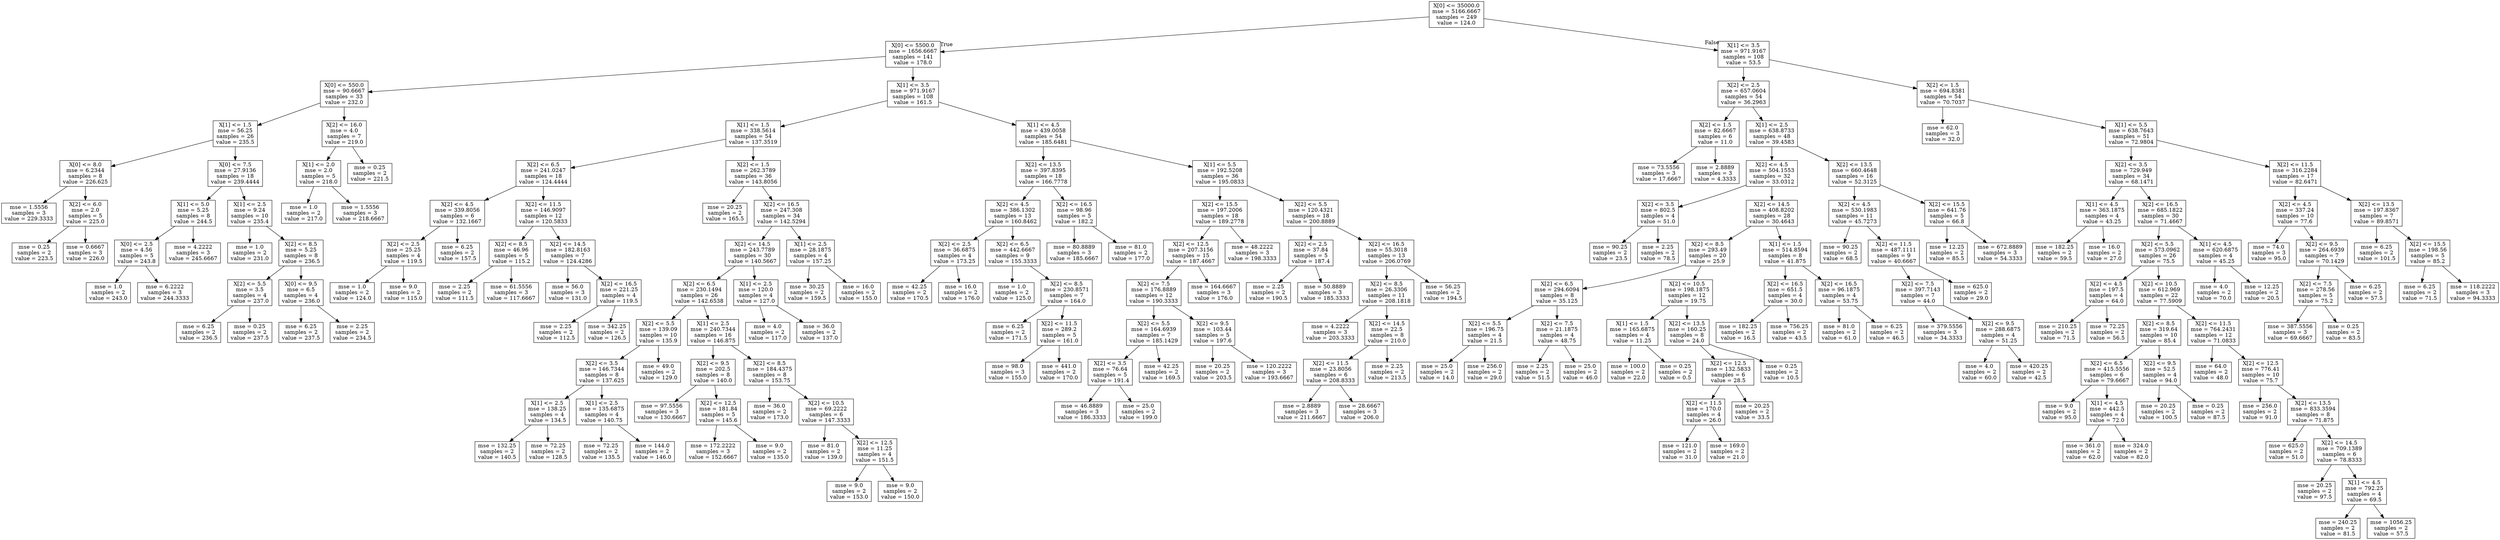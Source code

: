 digraph Tree {
node [shape=box] ;
0 [label="X[0] <= 35000.0\nmse = 5166.6667\nsamples = 249\nvalue = 124.0"] ;
1 [label="X[0] <= 5500.0\nmse = 1656.6667\nsamples = 141\nvalue = 178.0"] ;
0 -> 1 [labeldistance=2.5, labelangle=45, headlabel="True"] ;
2 [label="X[0] <= 550.0\nmse = 90.6667\nsamples = 33\nvalue = 232.0"] ;
1 -> 2 ;
3 [label="X[1] <= 1.5\nmse = 56.25\nsamples = 26\nvalue = 235.5"] ;
2 -> 3 ;
4 [label="X[0] <= 8.0\nmse = 6.2344\nsamples = 8\nvalue = 226.625"] ;
3 -> 4 ;
5 [label="mse = 1.5556\nsamples = 3\nvalue = 229.3333"] ;
4 -> 5 ;
6 [label="X[2] <= 6.0\nmse = 2.0\nsamples = 5\nvalue = 225.0"] ;
4 -> 6 ;
7 [label="mse = 0.25\nsamples = 2\nvalue = 223.5"] ;
6 -> 7 ;
8 [label="mse = 0.6667\nsamples = 3\nvalue = 226.0"] ;
6 -> 8 ;
9 [label="X[0] <= 7.5\nmse = 27.9136\nsamples = 18\nvalue = 239.4444"] ;
3 -> 9 ;
10 [label="X[1] <= 5.0\nmse = 5.25\nsamples = 8\nvalue = 244.5"] ;
9 -> 10 ;
11 [label="X[0] <= 2.5\nmse = 4.56\nsamples = 5\nvalue = 243.8"] ;
10 -> 11 ;
12 [label="mse = 1.0\nsamples = 2\nvalue = 243.0"] ;
11 -> 12 ;
13 [label="mse = 6.2222\nsamples = 3\nvalue = 244.3333"] ;
11 -> 13 ;
14 [label="mse = 4.2222\nsamples = 3\nvalue = 245.6667"] ;
10 -> 14 ;
15 [label="X[1] <= 2.5\nmse = 9.24\nsamples = 10\nvalue = 235.4"] ;
9 -> 15 ;
16 [label="mse = 1.0\nsamples = 2\nvalue = 231.0"] ;
15 -> 16 ;
17 [label="X[2] <= 8.5\nmse = 5.25\nsamples = 8\nvalue = 236.5"] ;
15 -> 17 ;
18 [label="X[2] <= 5.5\nmse = 3.5\nsamples = 4\nvalue = 237.0"] ;
17 -> 18 ;
19 [label="mse = 6.25\nsamples = 2\nvalue = 236.5"] ;
18 -> 19 ;
20 [label="mse = 0.25\nsamples = 2\nvalue = 237.5"] ;
18 -> 20 ;
21 [label="X[0] <= 9.5\nmse = 6.5\nsamples = 4\nvalue = 236.0"] ;
17 -> 21 ;
22 [label="mse = 6.25\nsamples = 2\nvalue = 237.5"] ;
21 -> 22 ;
23 [label="mse = 2.25\nsamples = 2\nvalue = 234.5"] ;
21 -> 23 ;
24 [label="X[2] <= 16.0\nmse = 4.0\nsamples = 7\nvalue = 219.0"] ;
2 -> 24 ;
25 [label="X[1] <= 2.0\nmse = 2.0\nsamples = 5\nvalue = 218.0"] ;
24 -> 25 ;
26 [label="mse = 1.0\nsamples = 2\nvalue = 217.0"] ;
25 -> 26 ;
27 [label="mse = 1.5556\nsamples = 3\nvalue = 218.6667"] ;
25 -> 27 ;
28 [label="mse = 0.25\nsamples = 2\nvalue = 221.5"] ;
24 -> 28 ;
29 [label="X[1] <= 3.5\nmse = 971.9167\nsamples = 108\nvalue = 161.5"] ;
1 -> 29 ;
30 [label="X[1] <= 1.5\nmse = 338.5614\nsamples = 54\nvalue = 137.3519"] ;
29 -> 30 ;
31 [label="X[2] <= 6.5\nmse = 241.0247\nsamples = 18\nvalue = 124.4444"] ;
30 -> 31 ;
32 [label="X[2] <= 4.5\nmse = 339.8056\nsamples = 6\nvalue = 132.1667"] ;
31 -> 32 ;
33 [label="X[2] <= 2.5\nmse = 25.25\nsamples = 4\nvalue = 119.5"] ;
32 -> 33 ;
34 [label="mse = 1.0\nsamples = 2\nvalue = 124.0"] ;
33 -> 34 ;
35 [label="mse = 9.0\nsamples = 2\nvalue = 115.0"] ;
33 -> 35 ;
36 [label="mse = 6.25\nsamples = 2\nvalue = 157.5"] ;
32 -> 36 ;
37 [label="X[2] <= 11.5\nmse = 146.9097\nsamples = 12\nvalue = 120.5833"] ;
31 -> 37 ;
38 [label="X[2] <= 8.5\nmse = 46.96\nsamples = 5\nvalue = 115.2"] ;
37 -> 38 ;
39 [label="mse = 2.25\nsamples = 2\nvalue = 111.5"] ;
38 -> 39 ;
40 [label="mse = 61.5556\nsamples = 3\nvalue = 117.6667"] ;
38 -> 40 ;
41 [label="X[2] <= 14.5\nmse = 182.8163\nsamples = 7\nvalue = 124.4286"] ;
37 -> 41 ;
42 [label="mse = 56.0\nsamples = 3\nvalue = 131.0"] ;
41 -> 42 ;
43 [label="X[2] <= 16.5\nmse = 221.25\nsamples = 4\nvalue = 119.5"] ;
41 -> 43 ;
44 [label="mse = 2.25\nsamples = 2\nvalue = 112.5"] ;
43 -> 44 ;
45 [label="mse = 342.25\nsamples = 2\nvalue = 126.5"] ;
43 -> 45 ;
46 [label="X[2] <= 1.5\nmse = 262.3789\nsamples = 36\nvalue = 143.8056"] ;
30 -> 46 ;
47 [label="mse = 20.25\nsamples = 2\nvalue = 165.5"] ;
46 -> 47 ;
48 [label="X[2] <= 16.5\nmse = 247.308\nsamples = 34\nvalue = 142.5294"] ;
46 -> 48 ;
49 [label="X[2] <= 14.5\nmse = 243.7789\nsamples = 30\nvalue = 140.5667"] ;
48 -> 49 ;
50 [label="X[2] <= 6.5\nmse = 230.1494\nsamples = 26\nvalue = 142.6538"] ;
49 -> 50 ;
51 [label="X[2] <= 5.5\nmse = 139.09\nsamples = 10\nvalue = 135.9"] ;
50 -> 51 ;
52 [label="X[2] <= 3.5\nmse = 146.7344\nsamples = 8\nvalue = 137.625"] ;
51 -> 52 ;
53 [label="X[1] <= 2.5\nmse = 138.25\nsamples = 4\nvalue = 134.5"] ;
52 -> 53 ;
54 [label="mse = 132.25\nsamples = 2\nvalue = 140.5"] ;
53 -> 54 ;
55 [label="mse = 72.25\nsamples = 2\nvalue = 128.5"] ;
53 -> 55 ;
56 [label="X[1] <= 2.5\nmse = 135.6875\nsamples = 4\nvalue = 140.75"] ;
52 -> 56 ;
57 [label="mse = 72.25\nsamples = 2\nvalue = 135.5"] ;
56 -> 57 ;
58 [label="mse = 144.0\nsamples = 2\nvalue = 146.0"] ;
56 -> 58 ;
59 [label="mse = 49.0\nsamples = 2\nvalue = 129.0"] ;
51 -> 59 ;
60 [label="X[1] <= 2.5\nmse = 240.7344\nsamples = 16\nvalue = 146.875"] ;
50 -> 60 ;
61 [label="X[2] <= 9.5\nmse = 202.5\nsamples = 8\nvalue = 140.0"] ;
60 -> 61 ;
62 [label="mse = 97.5556\nsamples = 3\nvalue = 130.6667"] ;
61 -> 62 ;
63 [label="X[2] <= 12.5\nmse = 181.84\nsamples = 5\nvalue = 145.6"] ;
61 -> 63 ;
64 [label="mse = 172.2222\nsamples = 3\nvalue = 152.6667"] ;
63 -> 64 ;
65 [label="mse = 9.0\nsamples = 2\nvalue = 135.0"] ;
63 -> 65 ;
66 [label="X[2] <= 8.5\nmse = 184.4375\nsamples = 8\nvalue = 153.75"] ;
60 -> 66 ;
67 [label="mse = 36.0\nsamples = 2\nvalue = 173.0"] ;
66 -> 67 ;
68 [label="X[2] <= 10.5\nmse = 69.2222\nsamples = 6\nvalue = 147.3333"] ;
66 -> 68 ;
69 [label="mse = 81.0\nsamples = 2\nvalue = 139.0"] ;
68 -> 69 ;
70 [label="X[2] <= 12.5\nmse = 11.25\nsamples = 4\nvalue = 151.5"] ;
68 -> 70 ;
71 [label="mse = 9.0\nsamples = 2\nvalue = 153.0"] ;
70 -> 71 ;
72 [label="mse = 9.0\nsamples = 2\nvalue = 150.0"] ;
70 -> 72 ;
73 [label="X[1] <= 2.5\nmse = 120.0\nsamples = 4\nvalue = 127.0"] ;
49 -> 73 ;
74 [label="mse = 4.0\nsamples = 2\nvalue = 117.0"] ;
73 -> 74 ;
75 [label="mse = 36.0\nsamples = 2\nvalue = 137.0"] ;
73 -> 75 ;
76 [label="X[1] <= 2.5\nmse = 28.1875\nsamples = 4\nvalue = 157.25"] ;
48 -> 76 ;
77 [label="mse = 30.25\nsamples = 2\nvalue = 159.5"] ;
76 -> 77 ;
78 [label="mse = 16.0\nsamples = 2\nvalue = 155.0"] ;
76 -> 78 ;
79 [label="X[1] <= 4.5\nmse = 439.0058\nsamples = 54\nvalue = 185.6481"] ;
29 -> 79 ;
80 [label="X[2] <= 13.5\nmse = 397.8395\nsamples = 18\nvalue = 166.7778"] ;
79 -> 80 ;
81 [label="X[2] <= 4.5\nmse = 386.1302\nsamples = 13\nvalue = 160.8462"] ;
80 -> 81 ;
82 [label="X[2] <= 2.5\nmse = 36.6875\nsamples = 4\nvalue = 173.25"] ;
81 -> 82 ;
83 [label="mse = 42.25\nsamples = 2\nvalue = 170.5"] ;
82 -> 83 ;
84 [label="mse = 16.0\nsamples = 2\nvalue = 176.0"] ;
82 -> 84 ;
85 [label="X[2] <= 6.5\nmse = 442.6667\nsamples = 9\nvalue = 155.3333"] ;
81 -> 85 ;
86 [label="mse = 1.0\nsamples = 2\nvalue = 125.0"] ;
85 -> 86 ;
87 [label="X[2] <= 8.5\nmse = 230.8571\nsamples = 7\nvalue = 164.0"] ;
85 -> 87 ;
88 [label="mse = 6.25\nsamples = 2\nvalue = 171.5"] ;
87 -> 88 ;
89 [label="X[2] <= 11.5\nmse = 289.2\nsamples = 5\nvalue = 161.0"] ;
87 -> 89 ;
90 [label="mse = 98.0\nsamples = 3\nvalue = 155.0"] ;
89 -> 90 ;
91 [label="mse = 441.0\nsamples = 2\nvalue = 170.0"] ;
89 -> 91 ;
92 [label="X[2] <= 16.5\nmse = 98.96\nsamples = 5\nvalue = 182.2"] ;
80 -> 92 ;
93 [label="mse = 80.8889\nsamples = 3\nvalue = 185.6667"] ;
92 -> 93 ;
94 [label="mse = 81.0\nsamples = 2\nvalue = 177.0"] ;
92 -> 94 ;
95 [label="X[1] <= 5.5\nmse = 192.5208\nsamples = 36\nvalue = 195.0833"] ;
79 -> 95 ;
96 [label="X[2] <= 15.5\nmse = 197.2006\nsamples = 18\nvalue = 189.2778"] ;
95 -> 96 ;
97 [label="X[2] <= 12.5\nmse = 207.3156\nsamples = 15\nvalue = 187.4667"] ;
96 -> 97 ;
98 [label="X[2] <= 7.5\nmse = 176.8889\nsamples = 12\nvalue = 190.3333"] ;
97 -> 98 ;
99 [label="X[2] <= 5.5\nmse = 164.6939\nsamples = 7\nvalue = 185.1429"] ;
98 -> 99 ;
100 [label="X[2] <= 3.5\nmse = 76.64\nsamples = 5\nvalue = 191.4"] ;
99 -> 100 ;
101 [label="mse = 46.8889\nsamples = 3\nvalue = 186.3333"] ;
100 -> 101 ;
102 [label="mse = 25.0\nsamples = 2\nvalue = 199.0"] ;
100 -> 102 ;
103 [label="mse = 42.25\nsamples = 2\nvalue = 169.5"] ;
99 -> 103 ;
104 [label="X[2] <= 9.5\nmse = 103.44\nsamples = 5\nvalue = 197.6"] ;
98 -> 104 ;
105 [label="mse = 20.25\nsamples = 2\nvalue = 203.5"] ;
104 -> 105 ;
106 [label="mse = 120.2222\nsamples = 3\nvalue = 193.6667"] ;
104 -> 106 ;
107 [label="mse = 164.6667\nsamples = 3\nvalue = 176.0"] ;
97 -> 107 ;
108 [label="mse = 48.2222\nsamples = 3\nvalue = 198.3333"] ;
96 -> 108 ;
109 [label="X[2] <= 5.5\nmse = 120.4321\nsamples = 18\nvalue = 200.8889"] ;
95 -> 109 ;
110 [label="X[2] <= 2.5\nmse = 37.84\nsamples = 5\nvalue = 187.4"] ;
109 -> 110 ;
111 [label="mse = 2.25\nsamples = 2\nvalue = 190.5"] ;
110 -> 111 ;
112 [label="mse = 50.8889\nsamples = 3\nvalue = 185.3333"] ;
110 -> 112 ;
113 [label="X[2] <= 16.5\nmse = 55.3018\nsamples = 13\nvalue = 206.0769"] ;
109 -> 113 ;
114 [label="X[2] <= 8.5\nmse = 26.3306\nsamples = 11\nvalue = 208.1818"] ;
113 -> 114 ;
115 [label="mse = 4.2222\nsamples = 3\nvalue = 203.3333"] ;
114 -> 115 ;
116 [label="X[2] <= 14.5\nmse = 22.5\nsamples = 8\nvalue = 210.0"] ;
114 -> 116 ;
117 [label="X[2] <= 11.5\nmse = 23.8056\nsamples = 6\nvalue = 208.8333"] ;
116 -> 117 ;
118 [label="mse = 2.8889\nsamples = 3\nvalue = 211.6667"] ;
117 -> 118 ;
119 [label="mse = 28.6667\nsamples = 3\nvalue = 206.0"] ;
117 -> 119 ;
120 [label="mse = 2.25\nsamples = 2\nvalue = 213.5"] ;
116 -> 120 ;
121 [label="mse = 56.25\nsamples = 2\nvalue = 194.5"] ;
113 -> 121 ;
122 [label="X[1] <= 3.5\nmse = 971.9167\nsamples = 108\nvalue = 53.5"] ;
0 -> 122 [labeldistance=2.5, labelangle=-45, headlabel="False"] ;
123 [label="X[2] <= 2.5\nmse = 657.0604\nsamples = 54\nvalue = 36.2963"] ;
122 -> 123 ;
124 [label="X[2] <= 1.5\nmse = 82.6667\nsamples = 6\nvalue = 11.0"] ;
123 -> 124 ;
125 [label="mse = 73.5556\nsamples = 3\nvalue = 17.6667"] ;
124 -> 125 ;
126 [label="mse = 2.8889\nsamples = 3\nvalue = 4.3333"] ;
124 -> 126 ;
127 [label="X[1] <= 2.5\nmse = 638.8733\nsamples = 48\nvalue = 39.4583"] ;
123 -> 127 ;
128 [label="X[2] <= 4.5\nmse = 504.1553\nsamples = 32\nvalue = 33.0312"] ;
127 -> 128 ;
129 [label="X[2] <= 3.5\nmse = 802.5\nsamples = 4\nvalue = 51.0"] ;
128 -> 129 ;
130 [label="mse = 90.25\nsamples = 2\nvalue = 23.5"] ;
129 -> 130 ;
131 [label="mse = 2.25\nsamples = 2\nvalue = 78.5"] ;
129 -> 131 ;
132 [label="X[2] <= 14.5\nmse = 408.8202\nsamples = 28\nvalue = 30.4643"] ;
128 -> 132 ;
133 [label="X[2] <= 8.5\nmse = 293.49\nsamples = 20\nvalue = 25.9"] ;
132 -> 133 ;
134 [label="X[2] <= 6.5\nmse = 294.6094\nsamples = 8\nvalue = 35.125"] ;
133 -> 134 ;
135 [label="X[2] <= 5.5\nmse = 196.75\nsamples = 4\nvalue = 21.5"] ;
134 -> 135 ;
136 [label="mse = 25.0\nsamples = 2\nvalue = 14.0"] ;
135 -> 136 ;
137 [label="mse = 256.0\nsamples = 2\nvalue = 29.0"] ;
135 -> 137 ;
138 [label="X[2] <= 7.5\nmse = 21.1875\nsamples = 4\nvalue = 48.75"] ;
134 -> 138 ;
139 [label="mse = 2.25\nsamples = 2\nvalue = 51.5"] ;
138 -> 139 ;
140 [label="mse = 25.0\nsamples = 2\nvalue = 46.0"] ;
138 -> 140 ;
141 [label="X[2] <= 10.5\nmse = 198.1875\nsamples = 12\nvalue = 19.75"] ;
133 -> 141 ;
142 [label="X[1] <= 1.5\nmse = 165.6875\nsamples = 4\nvalue = 11.25"] ;
141 -> 142 ;
143 [label="mse = 100.0\nsamples = 2\nvalue = 22.0"] ;
142 -> 143 ;
144 [label="mse = 0.25\nsamples = 2\nvalue = 0.5"] ;
142 -> 144 ;
145 [label="X[2] <= 13.5\nmse = 160.25\nsamples = 8\nvalue = 24.0"] ;
141 -> 145 ;
146 [label="X[2] <= 12.5\nmse = 132.5833\nsamples = 6\nvalue = 28.5"] ;
145 -> 146 ;
147 [label="X[2] <= 11.5\nmse = 170.0\nsamples = 4\nvalue = 26.0"] ;
146 -> 147 ;
148 [label="mse = 121.0\nsamples = 2\nvalue = 31.0"] ;
147 -> 148 ;
149 [label="mse = 169.0\nsamples = 2\nvalue = 21.0"] ;
147 -> 149 ;
150 [label="mse = 20.25\nsamples = 2\nvalue = 33.5"] ;
146 -> 150 ;
151 [label="mse = 0.25\nsamples = 2\nvalue = 10.5"] ;
145 -> 151 ;
152 [label="X[1] <= 1.5\nmse = 514.8594\nsamples = 8\nvalue = 41.875"] ;
132 -> 152 ;
153 [label="X[2] <= 16.5\nmse = 651.5\nsamples = 4\nvalue = 30.0"] ;
152 -> 153 ;
154 [label="mse = 182.25\nsamples = 2\nvalue = 16.5"] ;
153 -> 154 ;
155 [label="mse = 756.25\nsamples = 2\nvalue = 43.5"] ;
153 -> 155 ;
156 [label="X[2] <= 16.5\nmse = 96.1875\nsamples = 4\nvalue = 53.75"] ;
152 -> 156 ;
157 [label="mse = 81.0\nsamples = 2\nvalue = 61.0"] ;
156 -> 157 ;
158 [label="mse = 6.25\nsamples = 2\nvalue = 46.5"] ;
156 -> 158 ;
159 [label="X[2] <= 13.5\nmse = 660.4648\nsamples = 16\nvalue = 52.3125"] ;
127 -> 159 ;
160 [label="X[2] <= 4.5\nmse = 530.1983\nsamples = 11\nvalue = 45.7273"] ;
159 -> 160 ;
161 [label="mse = 90.25\nsamples = 2\nvalue = 68.5"] ;
160 -> 161 ;
162 [label="X[2] <= 11.5\nmse = 487.1111\nsamples = 9\nvalue = 40.6667"] ;
160 -> 162 ;
163 [label="X[2] <= 7.5\nmse = 397.7143\nsamples = 7\nvalue = 44.0"] ;
162 -> 163 ;
164 [label="mse = 379.5556\nsamples = 3\nvalue = 34.3333"] ;
163 -> 164 ;
165 [label="X[2] <= 9.5\nmse = 288.6875\nsamples = 4\nvalue = 51.25"] ;
163 -> 165 ;
166 [label="mse = 4.0\nsamples = 2\nvalue = 60.0"] ;
165 -> 166 ;
167 [label="mse = 420.25\nsamples = 2\nvalue = 42.5"] ;
165 -> 167 ;
168 [label="mse = 625.0\nsamples = 2\nvalue = 29.0"] ;
162 -> 168 ;
169 [label="X[2] <= 15.5\nmse = 641.76\nsamples = 5\nvalue = 66.8"] ;
159 -> 169 ;
170 [label="mse = 12.25\nsamples = 2\nvalue = 85.5"] ;
169 -> 170 ;
171 [label="mse = 672.8889\nsamples = 3\nvalue = 54.3333"] ;
169 -> 171 ;
172 [label="X[2] <= 1.5\nmse = 694.8381\nsamples = 54\nvalue = 70.7037"] ;
122 -> 172 ;
173 [label="mse = 62.0\nsamples = 3\nvalue = 32.0"] ;
172 -> 173 ;
174 [label="X[1] <= 5.5\nmse = 638.7643\nsamples = 51\nvalue = 72.9804"] ;
172 -> 174 ;
175 [label="X[2] <= 3.5\nmse = 729.949\nsamples = 34\nvalue = 68.1471"] ;
174 -> 175 ;
176 [label="X[1] <= 4.5\nmse = 363.1875\nsamples = 4\nvalue = 43.25"] ;
175 -> 176 ;
177 [label="mse = 182.25\nsamples = 2\nvalue = 59.5"] ;
176 -> 177 ;
178 [label="mse = 16.0\nsamples = 2\nvalue = 27.0"] ;
176 -> 178 ;
179 [label="X[2] <= 16.5\nmse = 685.1822\nsamples = 30\nvalue = 71.4667"] ;
175 -> 179 ;
180 [label="X[2] <= 5.5\nmse = 573.0962\nsamples = 26\nvalue = 75.5"] ;
179 -> 180 ;
181 [label="X[2] <= 4.5\nmse = 197.5\nsamples = 4\nvalue = 64.0"] ;
180 -> 181 ;
182 [label="mse = 210.25\nsamples = 2\nvalue = 71.5"] ;
181 -> 182 ;
183 [label="mse = 72.25\nsamples = 2\nvalue = 56.5"] ;
181 -> 183 ;
184 [label="X[2] <= 10.5\nmse = 612.969\nsamples = 22\nvalue = 77.5909"] ;
180 -> 184 ;
185 [label="X[2] <= 8.5\nmse = 319.64\nsamples = 10\nvalue = 85.4"] ;
184 -> 185 ;
186 [label="X[2] <= 6.5\nmse = 415.5556\nsamples = 6\nvalue = 79.6667"] ;
185 -> 186 ;
187 [label="mse = 9.0\nsamples = 2\nvalue = 95.0"] ;
186 -> 187 ;
188 [label="X[1] <= 4.5\nmse = 442.5\nsamples = 4\nvalue = 72.0"] ;
186 -> 188 ;
189 [label="mse = 361.0\nsamples = 2\nvalue = 62.0"] ;
188 -> 189 ;
190 [label="mse = 324.0\nsamples = 2\nvalue = 82.0"] ;
188 -> 190 ;
191 [label="X[2] <= 9.5\nmse = 52.5\nsamples = 4\nvalue = 94.0"] ;
185 -> 191 ;
192 [label="mse = 20.25\nsamples = 2\nvalue = 100.5"] ;
191 -> 192 ;
193 [label="mse = 0.25\nsamples = 2\nvalue = 87.5"] ;
191 -> 193 ;
194 [label="X[2] <= 11.5\nmse = 764.2431\nsamples = 12\nvalue = 71.0833"] ;
184 -> 194 ;
195 [label="mse = 64.0\nsamples = 2\nvalue = 48.0"] ;
194 -> 195 ;
196 [label="X[2] <= 12.5\nmse = 776.41\nsamples = 10\nvalue = 75.7"] ;
194 -> 196 ;
197 [label="mse = 256.0\nsamples = 2\nvalue = 91.0"] ;
196 -> 197 ;
198 [label="X[2] <= 13.5\nmse = 833.3594\nsamples = 8\nvalue = 71.875"] ;
196 -> 198 ;
199 [label="mse = 625.0\nsamples = 2\nvalue = 51.0"] ;
198 -> 199 ;
200 [label="X[2] <= 14.5\nmse = 709.1389\nsamples = 6\nvalue = 78.8333"] ;
198 -> 200 ;
201 [label="mse = 20.25\nsamples = 2\nvalue = 97.5"] ;
200 -> 201 ;
202 [label="X[1] <= 4.5\nmse = 792.25\nsamples = 4\nvalue = 69.5"] ;
200 -> 202 ;
203 [label="mse = 240.25\nsamples = 2\nvalue = 81.5"] ;
202 -> 203 ;
204 [label="mse = 1056.25\nsamples = 2\nvalue = 57.5"] ;
202 -> 204 ;
205 [label="X[1] <= 4.5\nmse = 620.6875\nsamples = 4\nvalue = 45.25"] ;
179 -> 205 ;
206 [label="mse = 4.0\nsamples = 2\nvalue = 70.0"] ;
205 -> 206 ;
207 [label="mse = 12.25\nsamples = 2\nvalue = 20.5"] ;
205 -> 207 ;
208 [label="X[2] <= 11.5\nmse = 316.2284\nsamples = 17\nvalue = 82.6471"] ;
174 -> 208 ;
209 [label="X[2] <= 4.5\nmse = 337.24\nsamples = 10\nvalue = 77.6"] ;
208 -> 209 ;
210 [label="mse = 74.0\nsamples = 3\nvalue = 95.0"] ;
209 -> 210 ;
211 [label="X[2] <= 9.5\nmse = 264.6939\nsamples = 7\nvalue = 70.1429"] ;
209 -> 211 ;
212 [label="X[2] <= 7.5\nmse = 278.56\nsamples = 5\nvalue = 75.2"] ;
211 -> 212 ;
213 [label="mse = 387.5556\nsamples = 3\nvalue = 69.6667"] ;
212 -> 213 ;
214 [label="mse = 0.25\nsamples = 2\nvalue = 83.5"] ;
212 -> 214 ;
215 [label="mse = 6.25\nsamples = 2\nvalue = 57.5"] ;
211 -> 215 ;
216 [label="X[2] <= 13.5\nmse = 197.8367\nsamples = 7\nvalue = 89.8571"] ;
208 -> 216 ;
217 [label="mse = 6.25\nsamples = 2\nvalue = 101.5"] ;
216 -> 217 ;
218 [label="X[2] <= 15.5\nmse = 198.56\nsamples = 5\nvalue = 85.2"] ;
216 -> 218 ;
219 [label="mse = 6.25\nsamples = 2\nvalue = 71.5"] ;
218 -> 219 ;
220 [label="mse = 118.2222\nsamples = 3\nvalue = 94.3333"] ;
218 -> 220 ;
}